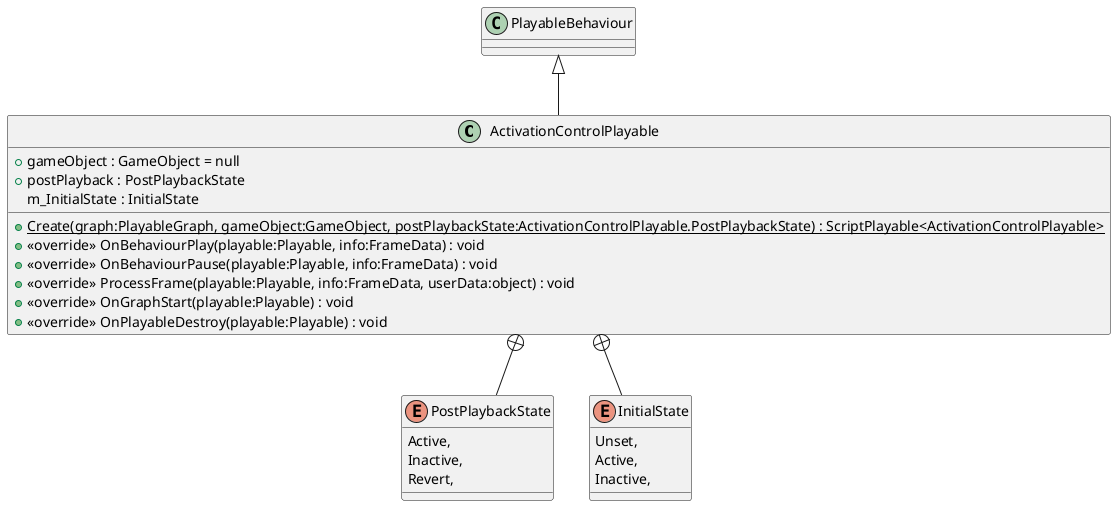 @startuml
class ActivationControlPlayable {
    + gameObject : GameObject = null
    + postPlayback : PostPlaybackState
    m_InitialState : InitialState
    + {static} Create(graph:PlayableGraph, gameObject:GameObject, postPlaybackState:ActivationControlPlayable.PostPlaybackState) : ScriptPlayable<ActivationControlPlayable>
    + <<override>> OnBehaviourPlay(playable:Playable, info:FrameData) : void
    + <<override>> OnBehaviourPause(playable:Playable, info:FrameData) : void
    + <<override>> ProcessFrame(playable:Playable, info:FrameData, userData:object) : void
    + <<override>> OnGraphStart(playable:Playable) : void
    + <<override>> OnPlayableDestroy(playable:Playable) : void
}
enum PostPlaybackState {
    Active,
    Inactive,
    Revert,
}
enum InitialState {
    Unset,
    Active,
    Inactive,
}
PlayableBehaviour <|-- ActivationControlPlayable
ActivationControlPlayable +-- PostPlaybackState
ActivationControlPlayable +-- InitialState
@enduml
